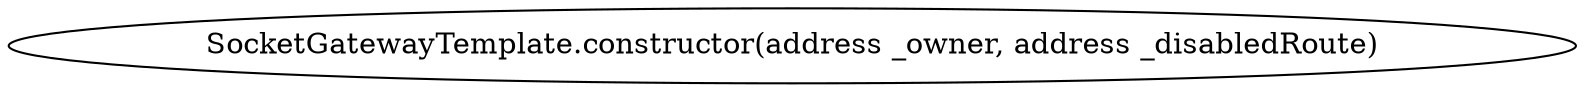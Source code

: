 digraph "" {
	graph [bb="0,0,633.98,36"];
	node [label="\N"];
	"SocketGatewayTemplate.constructor(address _owner, address _disabledRoute)"	 [height=0.5,
		pos="316.99,18",
		width=8.8053];
}
